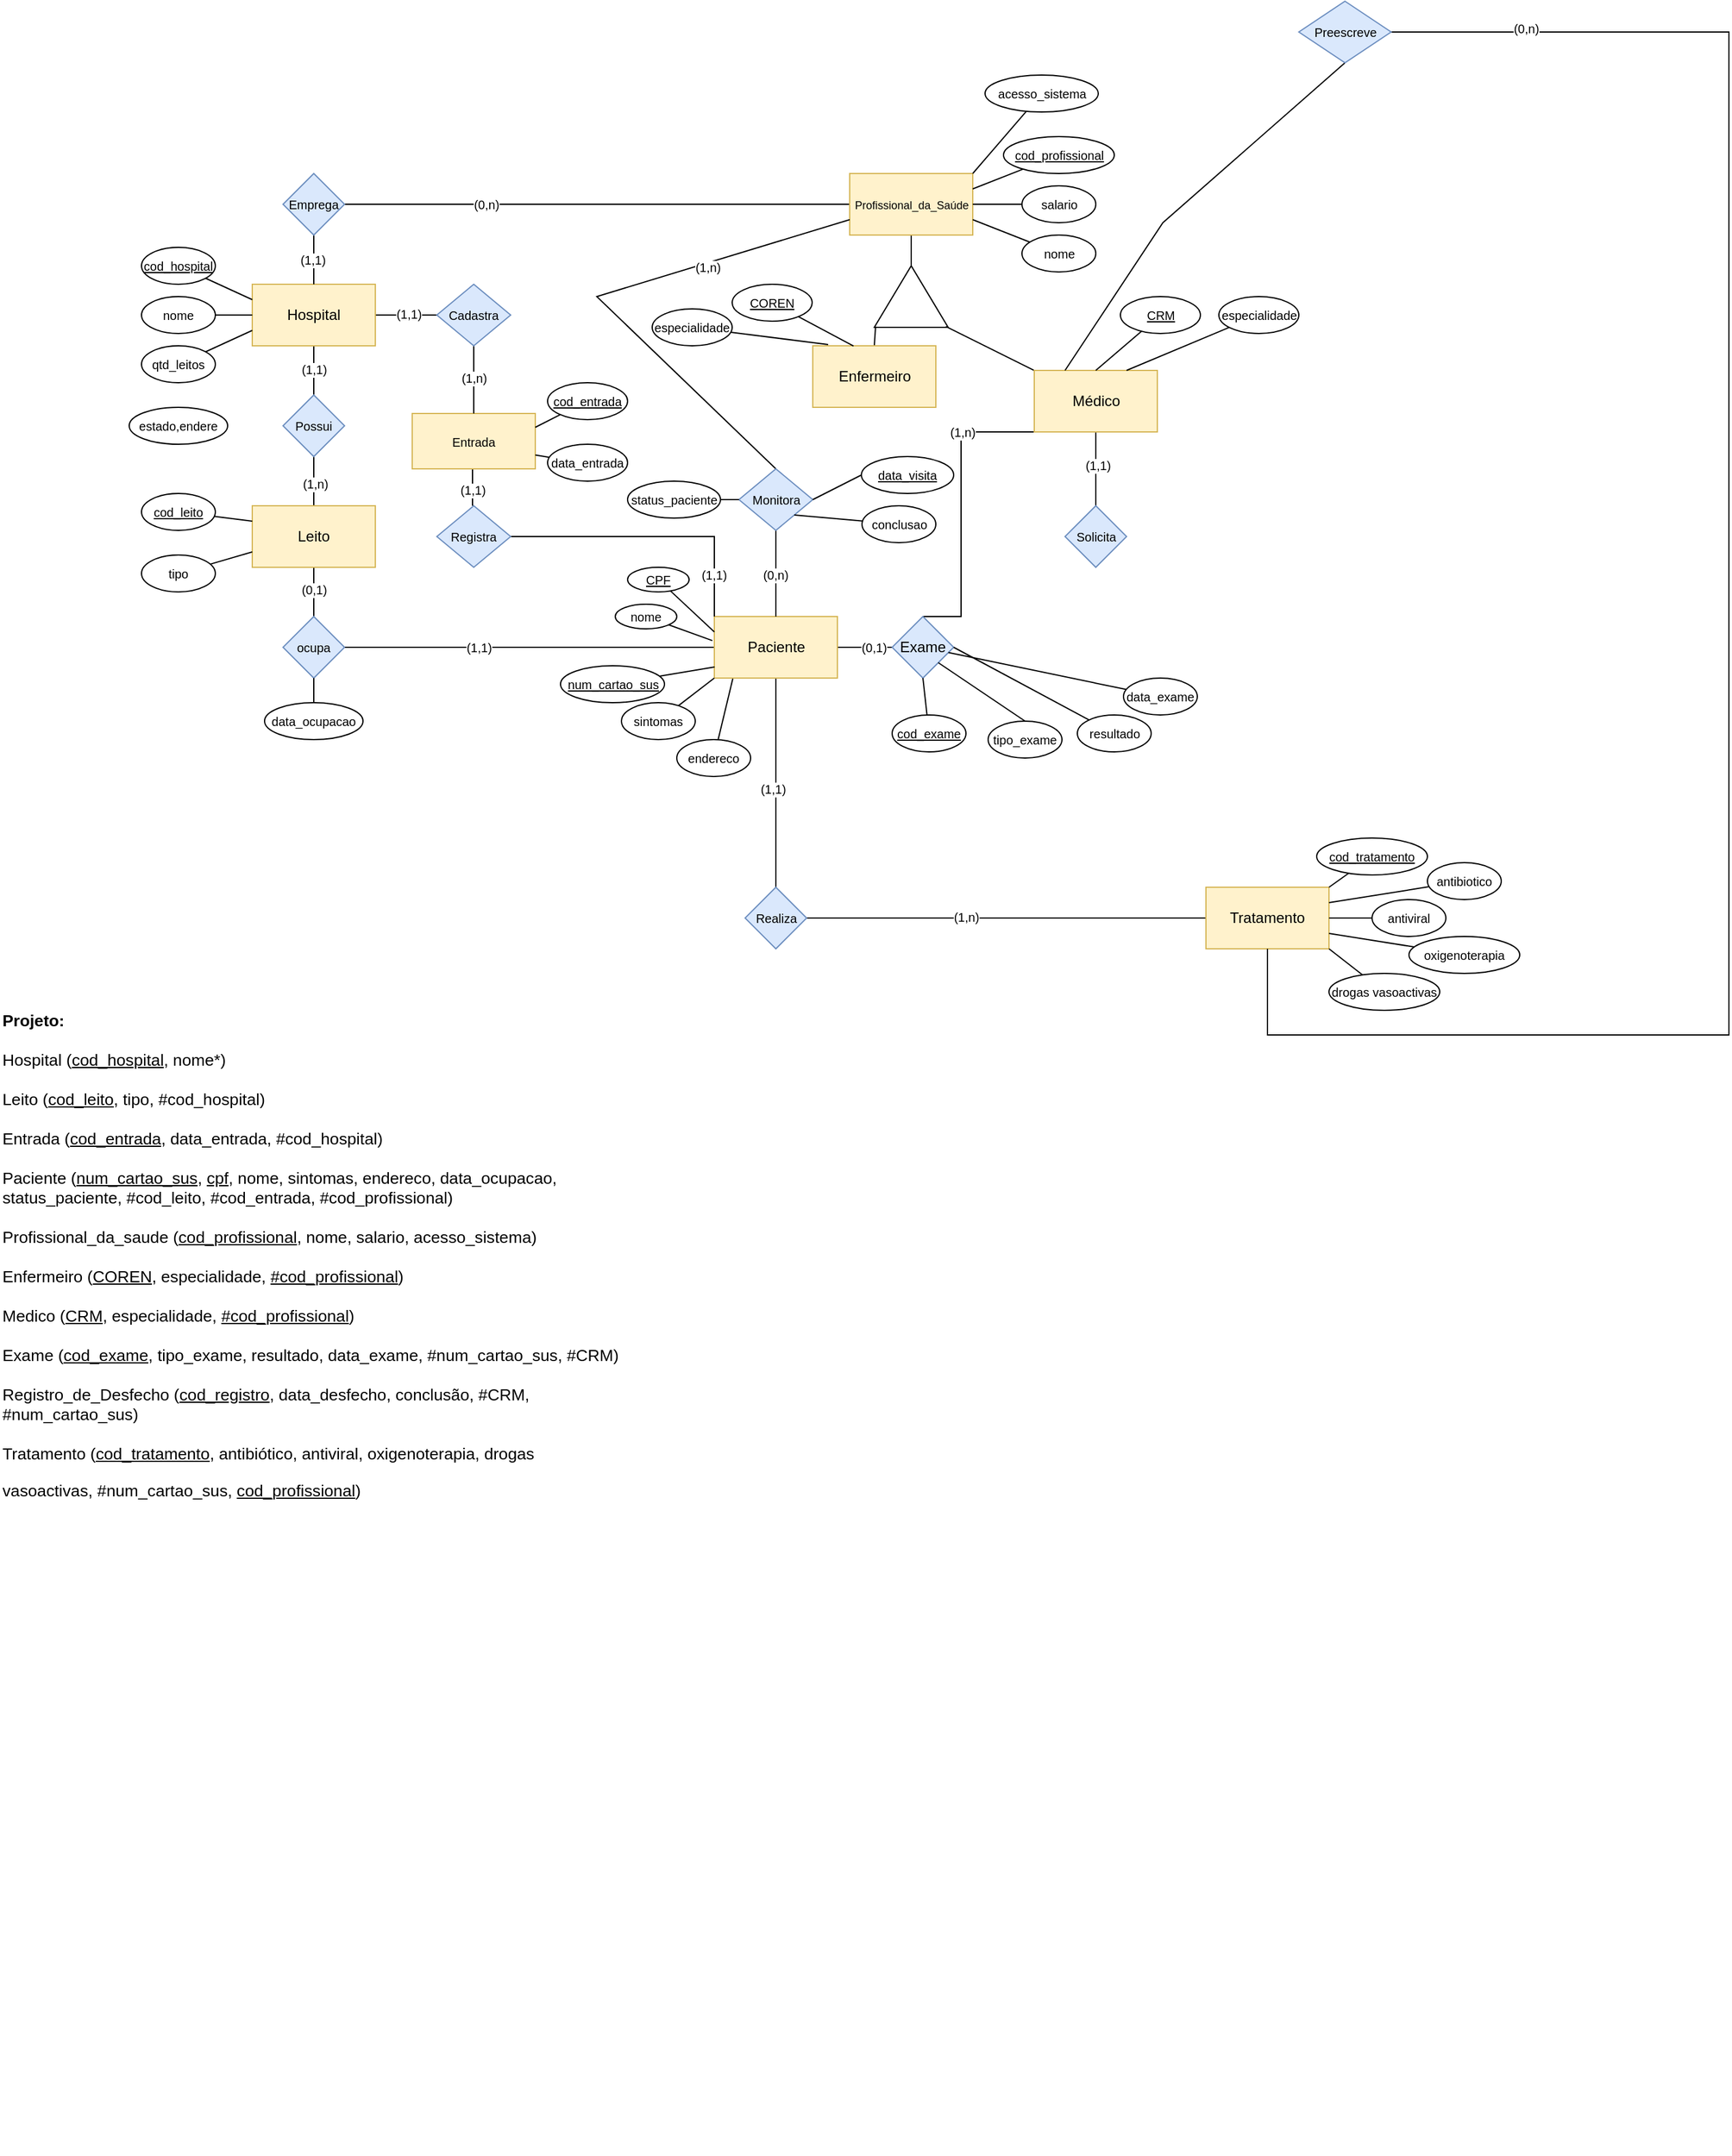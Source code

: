 <mxfile version="16.6.2" type="github">
  <diagram id="DPIqhVDyf0il2X2MRdax" name="Page-1">
    <mxGraphModel dx="2553" dy="2330" grid="1" gridSize="10" guides="1" tooltips="1" connect="1" arrows="1" fold="1" page="1" pageScale="1" pageWidth="850" pageHeight="1100" math="0" shadow="0">
      <root>
        <mxCell id="0" />
        <mxCell id="1" parent="0" />
        <mxCell id="e67eIa8he8277cA4eaDI-132" style="edgeStyle=none;rounded=0;orthogonalLoop=1;jettySize=auto;html=1;entryX=0.5;entryY=0;entryDx=0;entryDy=0;fontSize=10;endArrow=none;endFill=0;" edge="1" parent="1" source="e67eIa8he8277cA4eaDI-136" target="e67eIa8he8277cA4eaDI-143">
          <mxGeometry relative="1" as="geometry" />
        </mxCell>
        <mxCell id="e67eIa8he8277cA4eaDI-133" value="(1,1)" style="edgeLabel;html=1;align=center;verticalAlign=middle;resizable=0;points=[];fontSize=10;" vertex="1" connectable="0" parent="e67eIa8he8277cA4eaDI-132">
          <mxGeometry x="-0.483" relative="1" as="geometry">
            <mxPoint y="8" as="offset" />
          </mxGeometry>
        </mxCell>
        <mxCell id="e67eIa8he8277cA4eaDI-134" style="edgeStyle=orthogonalEdgeStyle;rounded=0;orthogonalLoop=1;jettySize=auto;html=1;entryX=0;entryY=0.5;entryDx=0;entryDy=0;fontSize=10;endArrow=none;endFill=0;" edge="1" parent="1" source="e67eIa8he8277cA4eaDI-136" target="e67eIa8he8277cA4eaDI-235">
          <mxGeometry relative="1" as="geometry">
            <Array as="points">
              <mxPoint x="280" y="95" />
              <mxPoint x="280" y="95" />
            </Array>
          </mxGeometry>
        </mxCell>
        <mxCell id="e67eIa8he8277cA4eaDI-135" value="(1,1)" style="edgeLabel;html=1;align=center;verticalAlign=middle;resizable=0;points=[];fontSize=10;" vertex="1" connectable="0" parent="e67eIa8he8277cA4eaDI-134">
          <mxGeometry x="0.768" y="1" relative="1" as="geometry">
            <mxPoint x="-17" as="offset" />
          </mxGeometry>
        </mxCell>
        <mxCell id="e67eIa8he8277cA4eaDI-136" value="Hospital" style="rounded=0;whiteSpace=wrap;html=1;fillColor=#fff2cc;strokeColor=#d6b656;" vertex="1" parent="1">
          <mxGeometry x="170" y="70" width="100" height="50" as="geometry" />
        </mxCell>
        <mxCell id="e67eIa8he8277cA4eaDI-137" style="rounded=0;orthogonalLoop=1;jettySize=auto;html=1;entryX=0;entryY=0.5;entryDx=0;entryDy=0;fontSize=10;endArrow=none;endFill=0;" edge="1" parent="1" source="e67eIa8he8277cA4eaDI-138" target="e67eIa8he8277cA4eaDI-136">
          <mxGeometry relative="1" as="geometry" />
        </mxCell>
        <mxCell id="e67eIa8he8277cA4eaDI-138" value="&lt;font style=&quot;font-size: 10px;&quot;&gt;nome&lt;/font&gt;" style="ellipse;whiteSpace=wrap;html=1;fontSize=10;" vertex="1" parent="1">
          <mxGeometry x="80" y="80" width="60" height="30" as="geometry" />
        </mxCell>
        <mxCell id="e67eIa8he8277cA4eaDI-139" style="edgeStyle=none;rounded=0;orthogonalLoop=1;jettySize=auto;html=1;entryX=0;entryY=0.25;entryDx=0;entryDy=0;fontSize=10;endArrow=none;endFill=0;" edge="1" parent="1" source="e67eIa8he8277cA4eaDI-140" target="e67eIa8he8277cA4eaDI-136">
          <mxGeometry relative="1" as="geometry" />
        </mxCell>
        <mxCell id="e67eIa8he8277cA4eaDI-140" value="&lt;u style=&quot;font-size: 10px;&quot;&gt;&lt;font style=&quot;font-size: 10px;&quot;&gt;cod_hospital&lt;/font&gt;&lt;/u&gt;" style="ellipse;whiteSpace=wrap;html=1;fontSize=10;" vertex="1" parent="1">
          <mxGeometry x="80" y="40" width="60" height="30" as="geometry" />
        </mxCell>
        <mxCell id="e67eIa8he8277cA4eaDI-141" style="edgeStyle=none;rounded=0;orthogonalLoop=1;jettySize=auto;html=1;fontSize=10;endArrow=none;endFill=0;" edge="1" parent="1" source="e67eIa8he8277cA4eaDI-143" target="e67eIa8he8277cA4eaDI-146">
          <mxGeometry relative="1" as="geometry" />
        </mxCell>
        <mxCell id="e67eIa8he8277cA4eaDI-142" value="(1,n)" style="edgeLabel;html=1;align=center;verticalAlign=middle;resizable=0;points=[];fontSize=10;" vertex="1" connectable="0" parent="e67eIa8he8277cA4eaDI-141">
          <mxGeometry x="0.392" y="2" relative="1" as="geometry">
            <mxPoint x="-1" y="-6" as="offset" />
          </mxGeometry>
        </mxCell>
        <mxCell id="e67eIa8he8277cA4eaDI-143" value="Possui" style="rhombus;whiteSpace=wrap;html=1;fontSize=10;fillColor=#dae8fc;strokeColor=#6c8ebf;" vertex="1" parent="1">
          <mxGeometry x="195" y="160" width="50" height="50" as="geometry" />
        </mxCell>
        <mxCell id="e67eIa8he8277cA4eaDI-144" style="edgeStyle=none;rounded=0;orthogonalLoop=1;jettySize=auto;html=1;fontSize=10;endArrow=none;endFill=0;" edge="1" parent="1" source="e67eIa8he8277cA4eaDI-146" target="e67eIa8he8277cA4eaDI-155">
          <mxGeometry relative="1" as="geometry" />
        </mxCell>
        <mxCell id="e67eIa8he8277cA4eaDI-145" value="(0,1)" style="edgeLabel;html=1;align=center;verticalAlign=middle;resizable=0;points=[];fontSize=10;" vertex="1" connectable="0" parent="e67eIa8he8277cA4eaDI-144">
          <mxGeometry x="-0.442" y="1" relative="1" as="geometry">
            <mxPoint x="-1" y="7" as="offset" />
          </mxGeometry>
        </mxCell>
        <mxCell id="e67eIa8he8277cA4eaDI-146" value="Leito" style="rounded=0;whiteSpace=wrap;html=1;fillColor=#fff2cc;strokeColor=#d6b656;" vertex="1" parent="1">
          <mxGeometry x="170" y="250" width="100" height="50" as="geometry" />
        </mxCell>
        <mxCell id="e67eIa8he8277cA4eaDI-147" style="rounded=0;orthogonalLoop=1;jettySize=auto;html=1;entryX=0;entryY=0.75;entryDx=0;entryDy=0;fontSize=10;endArrow=none;endFill=0;" edge="1" parent="1" source="e67eIa8he8277cA4eaDI-148">
          <mxGeometry relative="1" as="geometry">
            <mxPoint x="170.0" y="287.5" as="targetPoint" />
          </mxGeometry>
        </mxCell>
        <mxCell id="e67eIa8he8277cA4eaDI-148" value="&lt;font style=&quot;font-size: 10px;&quot;&gt;tipo&lt;/font&gt;" style="ellipse;whiteSpace=wrap;html=1;fontSize=10;" vertex="1" parent="1">
          <mxGeometry x="80" y="290" width="60" height="30" as="geometry" />
        </mxCell>
        <mxCell id="e67eIa8he8277cA4eaDI-149" style="edgeStyle=none;rounded=0;orthogonalLoop=1;jettySize=auto;html=1;entryX=0;entryY=0.25;entryDx=0;entryDy=0;fontSize=10;endArrow=none;endFill=0;" edge="1" parent="1" source="e67eIa8he8277cA4eaDI-150">
          <mxGeometry relative="1" as="geometry">
            <mxPoint x="170.0" y="262.5" as="targetPoint" />
          </mxGeometry>
        </mxCell>
        <mxCell id="e67eIa8he8277cA4eaDI-150" value="&lt;u style=&quot;font-size: 10px;&quot;&gt;&lt;font style=&quot;font-size: 10px;&quot;&gt;cod_leito&lt;/font&gt;&lt;/u&gt;" style="ellipse;whiteSpace=wrap;html=1;fontSize=10;" vertex="1" parent="1">
          <mxGeometry x="80" y="240" width="60" height="30" as="geometry" />
        </mxCell>
        <mxCell id="e67eIa8he8277cA4eaDI-151" style="edgeStyle=none;rounded=0;orthogonalLoop=1;jettySize=auto;html=1;entryX=0;entryY=0.75;entryDx=0;entryDy=0;fontSize=10;endArrow=none;endFill=0;" edge="1" parent="1" source="e67eIa8he8277cA4eaDI-152" target="e67eIa8he8277cA4eaDI-136">
          <mxGeometry relative="1" as="geometry" />
        </mxCell>
        <mxCell id="e67eIa8he8277cA4eaDI-152" value="&lt;font style=&quot;font-size: 10px;&quot;&gt;qtd_leitos&lt;/font&gt;" style="ellipse;whiteSpace=wrap;html=1;fontSize=10;" vertex="1" parent="1">
          <mxGeometry x="80" y="120" width="60" height="30" as="geometry" />
        </mxCell>
        <mxCell id="e67eIa8he8277cA4eaDI-153" style="edgeStyle=none;rounded=0;orthogonalLoop=1;jettySize=auto;html=1;entryX=0;entryY=0.5;entryDx=0;entryDy=0;fontSize=10;endArrow=none;endFill=0;" edge="1" parent="1" source="e67eIa8he8277cA4eaDI-155" target="e67eIa8he8277cA4eaDI-160">
          <mxGeometry relative="1" as="geometry" />
        </mxCell>
        <mxCell id="e67eIa8he8277cA4eaDI-154" value="(1,1)" style="edgeLabel;html=1;align=center;verticalAlign=middle;resizable=0;points=[];fontSize=10;" vertex="1" connectable="0" parent="e67eIa8he8277cA4eaDI-153">
          <mxGeometry x="-0.359" relative="1" as="geometry">
            <mxPoint x="12" as="offset" />
          </mxGeometry>
        </mxCell>
        <mxCell id="e67eIa8he8277cA4eaDI-155" value="ocupa" style="rhombus;whiteSpace=wrap;html=1;fontSize=10;fillColor=#dae8fc;strokeColor=#6c8ebf;" vertex="1" parent="1">
          <mxGeometry x="195" y="340" width="50" height="50" as="geometry" />
        </mxCell>
        <mxCell id="e67eIa8he8277cA4eaDI-156" style="edgeStyle=none;rounded=0;orthogonalLoop=1;jettySize=auto;html=1;entryX=0;entryY=0.5;entryDx=0;entryDy=0;fontSize=10;endArrow=none;endFill=0;" edge="1" parent="1" source="e67eIa8he8277cA4eaDI-160" target="e67eIa8he8277cA4eaDI-207">
          <mxGeometry relative="1" as="geometry" />
        </mxCell>
        <mxCell id="e67eIa8he8277cA4eaDI-157" value="(0,1)" style="edgeLabel;html=1;align=center;verticalAlign=middle;resizable=0;points=[];fontSize=10;" vertex="1" connectable="0" parent="e67eIa8he8277cA4eaDI-156">
          <mxGeometry x="-0.525" y="2" relative="1" as="geometry">
            <mxPoint x="19" y="2" as="offset" />
          </mxGeometry>
        </mxCell>
        <mxCell id="e67eIa8he8277cA4eaDI-158" style="edgeStyle=none;rounded=0;orthogonalLoop=1;jettySize=auto;html=1;entryX=0.5;entryY=0;entryDx=0;entryDy=0;fontSize=10;endArrow=none;endFill=0;" edge="1" parent="1" source="e67eIa8he8277cA4eaDI-160" target="e67eIa8he8277cA4eaDI-216">
          <mxGeometry relative="1" as="geometry" />
        </mxCell>
        <mxCell id="e67eIa8he8277cA4eaDI-159" value="(1,1)" style="edgeLabel;html=1;align=center;verticalAlign=middle;resizable=0;points=[];fontSize=10;" vertex="1" connectable="0" parent="e67eIa8he8277cA4eaDI-158">
          <mxGeometry x="-0.456" relative="1" as="geometry">
            <mxPoint x="-3" y="44" as="offset" />
          </mxGeometry>
        </mxCell>
        <mxCell id="e67eIa8he8277cA4eaDI-160" value="Paciente" style="rounded=0;whiteSpace=wrap;html=1;fillColor=#fff2cc;strokeColor=#d6b656;" vertex="1" parent="1">
          <mxGeometry x="545.5" y="340" width="100" height="50" as="geometry" />
        </mxCell>
        <mxCell id="e67eIa8he8277cA4eaDI-161" style="edgeStyle=none;rounded=0;orthogonalLoop=1;jettySize=auto;html=1;fontSize=10;endArrow=none;endFill=0;entryX=0;entryY=0.25;entryDx=0;entryDy=0;" edge="1" parent="1" source="e67eIa8he8277cA4eaDI-162" target="e67eIa8he8277cA4eaDI-160">
          <mxGeometry relative="1" as="geometry">
            <mxPoint x="505" y="375" as="targetPoint" />
          </mxGeometry>
        </mxCell>
        <mxCell id="e67eIa8he8277cA4eaDI-162" value="&lt;font style=&quot;font-size: 10px&quot;&gt;&lt;u&gt;CPF&lt;/u&gt;&lt;/font&gt;" style="ellipse;whiteSpace=wrap;html=1;" vertex="1" parent="1">
          <mxGeometry x="475" y="300" width="50" height="20" as="geometry" />
        </mxCell>
        <mxCell id="e67eIa8he8277cA4eaDI-163" style="edgeStyle=none;rounded=0;orthogonalLoop=1;jettySize=auto;html=1;entryX=0.002;entryY=0.82;entryDx=0;entryDy=0;fontSize=10;endArrow=none;endFill=0;entryPerimeter=0;" edge="1" parent="1" source="e67eIa8he8277cA4eaDI-164" target="e67eIa8he8277cA4eaDI-160">
          <mxGeometry relative="1" as="geometry">
            <mxPoint x="710" y="400" as="targetPoint" />
          </mxGeometry>
        </mxCell>
        <mxCell id="e67eIa8he8277cA4eaDI-164" value="&lt;span style=&quot;font-size: 10px&quot;&gt;&lt;u&gt;num_cartao_sus&lt;/u&gt;&lt;/span&gt;" style="ellipse;whiteSpace=wrap;html=1;" vertex="1" parent="1">
          <mxGeometry x="420.5" y="380" width="84.5" height="30" as="geometry" />
        </mxCell>
        <mxCell id="e67eIa8he8277cA4eaDI-165" style="edgeStyle=none;rounded=0;orthogonalLoop=1;jettySize=auto;html=1;entryX=0.5;entryY=1;entryDx=0;entryDy=0;fontSize=10;endArrow=none;endFill=0;" edge="1" parent="1" source="e67eIa8he8277cA4eaDI-166" target="e67eIa8he8277cA4eaDI-155">
          <mxGeometry relative="1" as="geometry" />
        </mxCell>
        <mxCell id="e67eIa8he8277cA4eaDI-166" value="&lt;font style=&quot;font-size: 10px&quot;&gt;data_ocupacao&lt;/font&gt;" style="ellipse;whiteSpace=wrap;html=1;" vertex="1" parent="1">
          <mxGeometry x="180" y="410" width="80" height="30" as="geometry" />
        </mxCell>
        <mxCell id="e67eIa8he8277cA4eaDI-167" style="edgeStyle=none;rounded=0;orthogonalLoop=1;jettySize=auto;html=1;entryX=0;entryY=1;entryDx=0;entryDy=0;fontSize=10;endArrow=none;endFill=0;" edge="1" parent="1" source="e67eIa8he8277cA4eaDI-168" target="e67eIa8he8277cA4eaDI-160">
          <mxGeometry relative="1" as="geometry">
            <mxPoint x="530" y="375" as="targetPoint" />
          </mxGeometry>
        </mxCell>
        <mxCell id="e67eIa8he8277cA4eaDI-168" value="&lt;font style=&quot;font-size: 10px&quot;&gt;sintomas&lt;/font&gt;" style="ellipse;whiteSpace=wrap;html=1;" vertex="1" parent="1">
          <mxGeometry x="470" y="410" width="60" height="30" as="geometry" />
        </mxCell>
        <mxCell id="e67eIa8he8277cA4eaDI-169" value="" style="endArrow=none;html=1;rounded=0;fontSize=10;exitX=0.5;exitY=0;exitDx=0;exitDy=0;entryX=0.5;entryY=1;entryDx=0;entryDy=0;" edge="1" parent="1" source="e67eIa8he8277cA4eaDI-136" target="e67eIa8he8277cA4eaDI-173">
          <mxGeometry width="50" height="50" relative="1" as="geometry">
            <mxPoint x="310" y="100" as="sourcePoint" />
            <mxPoint x="220" y="40" as="targetPoint" />
          </mxGeometry>
        </mxCell>
        <mxCell id="e67eIa8he8277cA4eaDI-170" value="(1,1)" style="edgeLabel;html=1;align=center;verticalAlign=middle;resizable=0;points=[];fontSize=10;" vertex="1" connectable="0" parent="e67eIa8he8277cA4eaDI-169">
          <mxGeometry x="-0.407" relative="1" as="geometry">
            <mxPoint x="-1" y="-8" as="offset" />
          </mxGeometry>
        </mxCell>
        <mxCell id="e67eIa8he8277cA4eaDI-171" style="edgeStyle=none;rounded=0;orthogonalLoop=1;jettySize=auto;html=1;entryX=0;entryY=0.5;entryDx=0;entryDy=0;fontSize=10;endArrow=none;endFill=0;" edge="1" parent="1" source="e67eIa8he8277cA4eaDI-173" target="e67eIa8he8277cA4eaDI-177">
          <mxGeometry relative="1" as="geometry" />
        </mxCell>
        <mxCell id="e67eIa8he8277cA4eaDI-172" value="(0,n)" style="edgeLabel;html=1;align=center;verticalAlign=middle;resizable=0;points=[];fontSize=10;" vertex="1" connectable="0" parent="e67eIa8he8277cA4eaDI-171">
          <mxGeometry x="-0.71" y="-1" relative="1" as="geometry">
            <mxPoint x="55" y="-1" as="offset" />
          </mxGeometry>
        </mxCell>
        <mxCell id="e67eIa8he8277cA4eaDI-173" value="Emprega" style="rhombus;whiteSpace=wrap;html=1;fontSize=10;fillColor=#dae8fc;strokeColor=#6c8ebf;" vertex="1" parent="1">
          <mxGeometry x="195" y="-20" width="50" height="50" as="geometry" />
        </mxCell>
        <mxCell id="e67eIa8he8277cA4eaDI-174" style="edgeStyle=none;rounded=0;orthogonalLoop=1;jettySize=auto;html=1;fontSize=10;endArrow=none;endFill=0;entryX=0.15;entryY=1.01;entryDx=0;entryDy=0;entryPerimeter=0;" edge="1" parent="1" source="e67eIa8he8277cA4eaDI-175" target="e67eIa8he8277cA4eaDI-160">
          <mxGeometry relative="1" as="geometry">
            <mxPoint x="685" y="400" as="targetPoint" />
          </mxGeometry>
        </mxCell>
        <mxCell id="e67eIa8he8277cA4eaDI-175" value="&lt;font style=&quot;font-size: 10px;&quot;&gt;endereco&lt;/font&gt;" style="ellipse;whiteSpace=wrap;html=1;fontSize=10;" vertex="1" parent="1">
          <mxGeometry x="515" y="440" width="60" height="30" as="geometry" />
        </mxCell>
        <mxCell id="e67eIa8he8277cA4eaDI-176" style="edgeStyle=none;rounded=0;orthogonalLoop=1;jettySize=auto;html=1;entryX=1;entryY=0.5;entryDx=0;entryDy=0;fontSize=10;endArrow=none;endFill=0;" edge="1" parent="1" source="e67eIa8he8277cA4eaDI-177" target="e67eIa8he8277cA4eaDI-184">
          <mxGeometry relative="1" as="geometry" />
        </mxCell>
        <mxCell id="e67eIa8he8277cA4eaDI-177" value="&lt;font style=&quot;font-size: 9px&quot;&gt;Profissional_da_Saúde&lt;/font&gt;" style="rounded=0;whiteSpace=wrap;html=1;fillColor=#fff2cc;strokeColor=#d6b656;" vertex="1" parent="1">
          <mxGeometry x="655.5" y="-20" width="100" height="50" as="geometry" />
        </mxCell>
        <mxCell id="e67eIa8he8277cA4eaDI-178" style="edgeStyle=none;rounded=0;orthogonalLoop=1;jettySize=auto;html=1;entryX=1;entryY=0.5;entryDx=0;entryDy=0;fontSize=10;endArrow=none;endFill=0;" edge="1" parent="1" source="e67eIa8he8277cA4eaDI-179" target="e67eIa8he8277cA4eaDI-177">
          <mxGeometry relative="1" as="geometry" />
        </mxCell>
        <mxCell id="e67eIa8he8277cA4eaDI-179" value="&lt;font style=&quot;font-size: 10px&quot;&gt;salario&lt;/font&gt;" style="ellipse;whiteSpace=wrap;html=1;" vertex="1" parent="1">
          <mxGeometry x="795.5" y="-10" width="60" height="30" as="geometry" />
        </mxCell>
        <mxCell id="e67eIa8he8277cA4eaDI-180" style="edgeStyle=none;rounded=0;orthogonalLoop=1;jettySize=auto;html=1;entryX=1;entryY=0.25;entryDx=0;entryDy=0;fontSize=10;endArrow=none;endFill=0;" edge="1" parent="1" source="e67eIa8he8277cA4eaDI-181" target="e67eIa8he8277cA4eaDI-177">
          <mxGeometry relative="1" as="geometry" />
        </mxCell>
        <mxCell id="e67eIa8he8277cA4eaDI-181" value="&lt;u&gt;&lt;font style=&quot;font-size: 10px&quot;&gt;cod_profissional&lt;/font&gt;&lt;/u&gt;" style="ellipse;whiteSpace=wrap;html=1;" vertex="1" parent="1">
          <mxGeometry x="780.5" y="-50" width="90" height="30" as="geometry" />
        </mxCell>
        <mxCell id="e67eIa8he8277cA4eaDI-182" style="edgeStyle=none;rounded=0;orthogonalLoop=1;jettySize=auto;html=1;entryX=1;entryY=0.75;entryDx=0;entryDy=0;fontSize=10;endArrow=none;endFill=0;" edge="1" parent="1" source="e67eIa8he8277cA4eaDI-183" target="e67eIa8he8277cA4eaDI-177">
          <mxGeometry relative="1" as="geometry" />
        </mxCell>
        <mxCell id="e67eIa8he8277cA4eaDI-183" value="&lt;font style=&quot;font-size: 10px&quot;&gt;nome&lt;/font&gt;" style="ellipse;whiteSpace=wrap;html=1;" vertex="1" parent="1">
          <mxGeometry x="795.5" y="30" width="60" height="30" as="geometry" />
        </mxCell>
        <mxCell id="e67eIa8he8277cA4eaDI-184" value="" style="triangle;whiteSpace=wrap;html=1;fontSize=10;rotation=-90;" vertex="1" parent="1">
          <mxGeometry x="680.5" y="50" width="50" height="60" as="geometry" />
        </mxCell>
        <mxCell id="e67eIa8he8277cA4eaDI-185" style="edgeStyle=none;rounded=0;orthogonalLoop=1;jettySize=auto;html=1;fontSize=10;endArrow=none;endFill=0;exitX=0.5;exitY=0;exitDx=0;exitDy=0;entryX=0.013;entryY=0.017;entryDx=0;entryDy=0;entryPerimeter=0;" edge="1" parent="1" source="e67eIa8he8277cA4eaDI-188" target="e67eIa8he8277cA4eaDI-184">
          <mxGeometry relative="1" as="geometry">
            <mxPoint x="675.5" y="100" as="targetPoint" />
          </mxGeometry>
        </mxCell>
        <mxCell id="e67eIa8he8277cA4eaDI-186" style="edgeStyle=none;rounded=0;orthogonalLoop=1;jettySize=auto;html=1;entryX=0.5;entryY=0;entryDx=0;entryDy=0;fontSize=10;endArrow=none;endFill=0;exitX=0;exitY=0.75;exitDx=0;exitDy=0;" edge="1" parent="1" source="e67eIa8he8277cA4eaDI-177" target="e67eIa8he8277cA4eaDI-197">
          <mxGeometry relative="1" as="geometry">
            <mxPoint x="460" y="70" as="sourcePoint" />
            <Array as="points">
              <mxPoint x="450" y="80" />
            </Array>
          </mxGeometry>
        </mxCell>
        <mxCell id="e67eIa8he8277cA4eaDI-187" value="(1,n)" style="edgeLabel;html=1;align=center;verticalAlign=middle;resizable=0;points=[];fontSize=10;" vertex="1" connectable="0" parent="e67eIa8he8277cA4eaDI-186">
          <mxGeometry x="-0.426" y="-1" relative="1" as="geometry">
            <mxPoint x="-1" y="4" as="offset" />
          </mxGeometry>
        </mxCell>
        <mxCell id="e67eIa8he8277cA4eaDI-188" value="Enfermeiro" style="rounded=0;whiteSpace=wrap;html=1;fillColor=#fff2cc;strokeColor=#d6b656;" vertex="1" parent="1">
          <mxGeometry x="625.5" y="120" width="100" height="50" as="geometry" />
        </mxCell>
        <mxCell id="e67eIa8he8277cA4eaDI-189" style="edgeStyle=none;rounded=0;orthogonalLoop=1;jettySize=auto;html=1;entryX=0.014;entryY=0.969;entryDx=0;entryDy=0;entryPerimeter=0;fontSize=10;endArrow=none;endFill=0;" edge="1" parent="1" source="e67eIa8he8277cA4eaDI-194" target="e67eIa8he8277cA4eaDI-184">
          <mxGeometry relative="1" as="geometry">
            <mxPoint x="775.02" y="105.35" as="targetPoint" />
          </mxGeometry>
        </mxCell>
        <mxCell id="e67eIa8he8277cA4eaDI-190" style="edgeStyle=none;rounded=0;orthogonalLoop=1;jettySize=auto;html=1;entryX=0.5;entryY=0;entryDx=0;entryDy=0;fontSize=10;endArrow=none;endFill=0;" edge="1" parent="1" source="e67eIa8he8277cA4eaDI-194" target="e67eIa8he8277cA4eaDI-206">
          <mxGeometry relative="1" as="geometry" />
        </mxCell>
        <mxCell id="e67eIa8he8277cA4eaDI-191" value="(1,1)" style="edgeLabel;html=1;align=center;verticalAlign=middle;resizable=0;points=[];fontSize=10;" vertex="1" connectable="0" parent="e67eIa8he8277cA4eaDI-190">
          <mxGeometry x="-0.279" y="3" relative="1" as="geometry">
            <mxPoint x="-2" y="5" as="offset" />
          </mxGeometry>
        </mxCell>
        <mxCell id="e67eIa8he8277cA4eaDI-192" style="edgeStyle=orthogonalEdgeStyle;rounded=0;orthogonalLoop=1;jettySize=auto;html=1;entryX=0.5;entryY=0;entryDx=0;entryDy=0;fontSize=10;endArrow=none;endFill=0;exitX=0;exitY=1;exitDx=0;exitDy=0;" edge="1" parent="1" source="e67eIa8he8277cA4eaDI-194" target="e67eIa8he8277cA4eaDI-207">
          <mxGeometry relative="1" as="geometry">
            <Array as="points">
              <mxPoint x="746" y="190" />
              <mxPoint x="746" y="340" />
            </Array>
            <mxPoint x="745.5" y="230" as="targetPoint" />
          </mxGeometry>
        </mxCell>
        <mxCell id="e67eIa8he8277cA4eaDI-193" value="(1,n)" style="edgeLabel;html=1;align=center;verticalAlign=middle;resizable=0;points=[];fontSize=10;" vertex="1" connectable="0" parent="e67eIa8he8277cA4eaDI-192">
          <mxGeometry x="-0.596" relative="1" as="geometry">
            <mxPoint x="-10" as="offset" />
          </mxGeometry>
        </mxCell>
        <mxCell id="e67eIa8he8277cA4eaDI-194" value="Médico" style="rounded=0;whiteSpace=wrap;html=1;fillColor=#fff2cc;strokeColor=#d6b656;" vertex="1" parent="1">
          <mxGeometry x="805.5" y="140" width="100" height="50" as="geometry" />
        </mxCell>
        <mxCell id="e67eIa8he8277cA4eaDI-195" style="edgeStyle=none;rounded=0;orthogonalLoop=1;jettySize=auto;html=1;entryX=0.5;entryY=0;entryDx=0;entryDy=0;fontSize=10;endArrow=none;endFill=0;" edge="1" parent="1" source="e67eIa8he8277cA4eaDI-197" target="e67eIa8he8277cA4eaDI-160">
          <mxGeometry relative="1" as="geometry" />
        </mxCell>
        <mxCell id="e67eIa8he8277cA4eaDI-196" value="(0,n)" style="edgeLabel;html=1;align=center;verticalAlign=middle;resizable=0;points=[];fontSize=10;" vertex="1" connectable="0" parent="e67eIa8he8277cA4eaDI-195">
          <mxGeometry x="0.4" y="-2" relative="1" as="geometry">
            <mxPoint x="1" y="-13" as="offset" />
          </mxGeometry>
        </mxCell>
        <mxCell id="e67eIa8he8277cA4eaDI-197" value="Monitora" style="rhombus;whiteSpace=wrap;html=1;fontSize=10;fillColor=#dae8fc;strokeColor=#6c8ebf;" vertex="1" parent="1">
          <mxGeometry x="565.5" y="220" width="60" height="50" as="geometry" />
        </mxCell>
        <mxCell id="e67eIa8he8277cA4eaDI-198" style="edgeStyle=none;rounded=0;orthogonalLoop=1;jettySize=auto;html=1;entryX=0.331;entryY=0.003;entryDx=0;entryDy=0;fontSize=10;endArrow=none;endFill=0;entryPerimeter=0;" edge="1" parent="1" source="e67eIa8he8277cA4eaDI-199" target="e67eIa8he8277cA4eaDI-188">
          <mxGeometry relative="1" as="geometry">
            <mxPoint x="561.75" y="132.5" as="targetPoint" />
          </mxGeometry>
        </mxCell>
        <mxCell id="e67eIa8he8277cA4eaDI-199" value="&lt;font style=&quot;font-size: 10px;&quot;&gt;&lt;u style=&quot;font-size: 10px;&quot;&gt;COREN&lt;/u&gt;&lt;/font&gt;" style="ellipse;whiteSpace=wrap;html=1;fontSize=10;" vertex="1" parent="1">
          <mxGeometry x="560" y="70" width="65" height="30" as="geometry" />
        </mxCell>
        <mxCell id="e67eIa8he8277cA4eaDI-200" style="edgeStyle=none;rounded=0;orthogonalLoop=1;jettySize=auto;html=1;entryX=0.125;entryY=-0.02;entryDx=0;entryDy=0;fontSize=10;endArrow=none;endFill=0;entryPerimeter=0;" edge="1" parent="1" source="e67eIa8he8277cA4eaDI-201" target="e67eIa8he8277cA4eaDI-188">
          <mxGeometry relative="1" as="geometry">
            <mxPoint x="561.75" y="145" as="targetPoint" />
          </mxGeometry>
        </mxCell>
        <mxCell id="e67eIa8he8277cA4eaDI-201" value="&lt;span style=&quot;font-size: 10px;&quot;&gt;especialidade&lt;/span&gt;" style="ellipse;whiteSpace=wrap;html=1;fontSize=10;" vertex="1" parent="1">
          <mxGeometry x="495" y="90" width="65" height="30" as="geometry" />
        </mxCell>
        <mxCell id="e67eIa8he8277cA4eaDI-202" style="edgeStyle=none;rounded=0;orthogonalLoop=1;jettySize=auto;html=1;entryX=0.5;entryY=0;entryDx=0;entryDy=0;fontSize=10;endArrow=none;endFill=0;" edge="1" parent="1" source="e67eIa8he8277cA4eaDI-203" target="e67eIa8he8277cA4eaDI-194">
          <mxGeometry relative="1" as="geometry" />
        </mxCell>
        <mxCell id="e67eIa8he8277cA4eaDI-203" value="&lt;font style=&quot;font-size: 10px&quot;&gt;&lt;u&gt;CRM&lt;/u&gt;&lt;/font&gt;" style="ellipse;whiteSpace=wrap;html=1;" vertex="1" parent="1">
          <mxGeometry x="875.5" y="80" width="65" height="30" as="geometry" />
        </mxCell>
        <mxCell id="e67eIa8he8277cA4eaDI-204" style="edgeStyle=none;rounded=0;orthogonalLoop=1;jettySize=auto;html=1;entryX=0.75;entryY=0;entryDx=0;entryDy=0;fontSize=10;endArrow=none;endFill=0;" edge="1" parent="1" source="e67eIa8he8277cA4eaDI-205" target="e67eIa8he8277cA4eaDI-194">
          <mxGeometry relative="1" as="geometry" />
        </mxCell>
        <mxCell id="e67eIa8he8277cA4eaDI-205" value="&lt;span style=&quot;font-size: 10px&quot;&gt;especialidade&lt;/span&gt;" style="ellipse;whiteSpace=wrap;html=1;" vertex="1" parent="1">
          <mxGeometry x="955.5" y="80" width="65" height="30" as="geometry" />
        </mxCell>
        <mxCell id="e67eIa8he8277cA4eaDI-206" value="Solicita" style="rhombus;whiteSpace=wrap;html=1;fontSize=10;fillColor=#dae8fc;strokeColor=#6c8ebf;" vertex="1" parent="1">
          <mxGeometry x="830.5" y="250" width="50" height="50" as="geometry" />
        </mxCell>
        <mxCell id="e67eIa8he8277cA4eaDI-207" value="&lt;span style=&quot;font-size: 12px&quot;&gt;Exame&lt;/span&gt;" style="rhombus;whiteSpace=wrap;html=1;fontSize=10;fillColor=#dae8fc;strokeColor=#6c8ebf;" vertex="1" parent="1">
          <mxGeometry x="690" y="340" width="50" height="50" as="geometry" />
        </mxCell>
        <mxCell id="e67eIa8he8277cA4eaDI-208" style="edgeStyle=none;rounded=0;orthogonalLoop=1;jettySize=auto;html=1;entryX=1;entryY=1;entryDx=0;entryDy=0;fontSize=10;endArrow=none;endFill=0;exitX=0.5;exitY=0;exitDx=0;exitDy=0;" edge="1" parent="1" source="e67eIa8he8277cA4eaDI-209" target="e67eIa8he8277cA4eaDI-207">
          <mxGeometry relative="1" as="geometry">
            <mxPoint x="818" y="430" as="sourcePoint" />
            <mxPoint x="818" y="390" as="targetPoint" />
          </mxGeometry>
        </mxCell>
        <mxCell id="e67eIa8he8277cA4eaDI-209" value="&lt;font style=&quot;font-size: 10px&quot;&gt;tipo_exame&lt;/font&gt;" style="ellipse;whiteSpace=wrap;html=1;" vertex="1" parent="1">
          <mxGeometry x="768" y="425" width="60" height="30" as="geometry" />
        </mxCell>
        <mxCell id="e67eIa8he8277cA4eaDI-210" style="edgeStyle=none;rounded=0;orthogonalLoop=1;jettySize=auto;html=1;entryX=0.5;entryY=1;entryDx=0;entryDy=0;fontSize=10;endArrow=none;endFill=0;" edge="1" parent="1" source="e67eIa8he8277cA4eaDI-211" target="e67eIa8he8277cA4eaDI-207">
          <mxGeometry relative="1" as="geometry">
            <mxPoint x="793" y="390" as="targetPoint" />
          </mxGeometry>
        </mxCell>
        <mxCell id="e67eIa8he8277cA4eaDI-211" value="&lt;u&gt;&lt;font style=&quot;font-size: 10px&quot;&gt;cod_exame&lt;/font&gt;&lt;/u&gt;" style="ellipse;whiteSpace=wrap;html=1;" vertex="1" parent="1">
          <mxGeometry x="690" y="420" width="60" height="30" as="geometry" />
        </mxCell>
        <mxCell id="e67eIa8he8277cA4eaDI-212" style="edgeStyle=none;rounded=0;orthogonalLoop=1;jettySize=auto;html=1;entryX=1;entryY=0.5;entryDx=0;entryDy=0;fontSize=10;endArrow=none;endFill=0;" edge="1" parent="1" source="e67eIa8he8277cA4eaDI-213" target="e67eIa8he8277cA4eaDI-207">
          <mxGeometry relative="1" as="geometry">
            <mxPoint x="818" y="390" as="targetPoint" />
          </mxGeometry>
        </mxCell>
        <mxCell id="e67eIa8he8277cA4eaDI-213" value="&lt;font style=&quot;font-size: 10px&quot;&gt;resultado&lt;/font&gt;" style="ellipse;whiteSpace=wrap;html=1;" vertex="1" parent="1">
          <mxGeometry x="840.5" y="420" width="60" height="30" as="geometry" />
        </mxCell>
        <mxCell id="e67eIa8he8277cA4eaDI-214" style="edgeStyle=none;rounded=0;orthogonalLoop=1;jettySize=auto;html=1;entryX=0;entryY=0.5;entryDx=0;entryDy=0;fontSize=10;endArrow=none;endFill=0;" edge="1" parent="1" source="e67eIa8he8277cA4eaDI-216" target="e67eIa8he8277cA4eaDI-217">
          <mxGeometry relative="1" as="geometry" />
        </mxCell>
        <mxCell id="e67eIa8he8277cA4eaDI-215" value="(1,n)" style="edgeLabel;html=1;align=center;verticalAlign=middle;resizable=0;points=[];fontSize=10;" vertex="1" connectable="0" parent="e67eIa8he8277cA4eaDI-214">
          <mxGeometry x="-0.534" y="1" relative="1" as="geometry">
            <mxPoint x="54" as="offset" />
          </mxGeometry>
        </mxCell>
        <mxCell id="e67eIa8he8277cA4eaDI-216" value="Realiza" style="rhombus;whiteSpace=wrap;html=1;fontSize=10;fillColor=#dae8fc;strokeColor=#6c8ebf;" vertex="1" parent="1">
          <mxGeometry x="570.5" y="560" width="50" height="50" as="geometry" />
        </mxCell>
        <mxCell id="e67eIa8he8277cA4eaDI-217" value="Tratamento" style="rounded=0;whiteSpace=wrap;html=1;fillColor=#fff2cc;strokeColor=#d6b656;" vertex="1" parent="1">
          <mxGeometry x="945" y="560" width="100" height="50" as="geometry" />
        </mxCell>
        <mxCell id="e67eIa8he8277cA4eaDI-218" style="edgeStyle=none;rounded=0;orthogonalLoop=1;jettySize=auto;html=1;entryX=1;entryY=0.25;entryDx=0;entryDy=0;fontSize=10;endArrow=none;endFill=0;" edge="1" parent="1" source="e67eIa8he8277cA4eaDI-219" target="e67eIa8he8277cA4eaDI-217">
          <mxGeometry relative="1" as="geometry" />
        </mxCell>
        <mxCell id="e67eIa8he8277cA4eaDI-219" value="&lt;font style=&quot;font-size: 10px&quot;&gt;antibiotico&lt;/font&gt;" style="ellipse;whiteSpace=wrap;html=1;" vertex="1" parent="1">
          <mxGeometry x="1125" y="540" width="60" height="30" as="geometry" />
        </mxCell>
        <mxCell id="e67eIa8he8277cA4eaDI-220" style="edgeStyle=none;rounded=0;orthogonalLoop=1;jettySize=auto;html=1;entryX=1;entryY=0;entryDx=0;entryDy=0;fontSize=10;endArrow=none;endFill=0;" edge="1" parent="1" source="e67eIa8he8277cA4eaDI-221" target="e67eIa8he8277cA4eaDI-217">
          <mxGeometry relative="1" as="geometry" />
        </mxCell>
        <mxCell id="e67eIa8he8277cA4eaDI-221" value="&lt;u&gt;&lt;font style=&quot;font-size: 10px&quot;&gt;cod_tratamento&lt;/font&gt;&lt;/u&gt;" style="ellipse;whiteSpace=wrap;html=1;" vertex="1" parent="1">
          <mxGeometry x="1035" y="520" width="90" height="30" as="geometry" />
        </mxCell>
        <mxCell id="e67eIa8he8277cA4eaDI-222" style="edgeStyle=none;rounded=0;orthogonalLoop=1;jettySize=auto;html=1;entryX=1;entryY=0.5;entryDx=0;entryDy=0;fontSize=10;endArrow=none;endFill=0;" edge="1" parent="1" source="e67eIa8he8277cA4eaDI-223" target="e67eIa8he8277cA4eaDI-217">
          <mxGeometry relative="1" as="geometry" />
        </mxCell>
        <mxCell id="e67eIa8he8277cA4eaDI-223" value="&lt;font style=&quot;font-size: 10px&quot;&gt;antiviral&lt;/font&gt;" style="ellipse;whiteSpace=wrap;html=1;" vertex="1" parent="1">
          <mxGeometry x="1080" y="570" width="60" height="30" as="geometry" />
        </mxCell>
        <mxCell id="e67eIa8he8277cA4eaDI-224" style="edgeStyle=none;rounded=0;orthogonalLoop=1;jettySize=auto;html=1;entryX=1;entryY=1;entryDx=0;entryDy=0;fontSize=10;endArrow=none;endFill=0;" edge="1" parent="1" source="e67eIa8he8277cA4eaDI-225" target="e67eIa8he8277cA4eaDI-217">
          <mxGeometry relative="1" as="geometry" />
        </mxCell>
        <mxCell id="e67eIa8he8277cA4eaDI-225" value="&lt;font style=&quot;font-size: 10px&quot;&gt;drogas vasoactivas&lt;/font&gt;" style="ellipse;whiteSpace=wrap;html=1;" vertex="1" parent="1">
          <mxGeometry x="1045" y="630" width="90" height="30" as="geometry" />
        </mxCell>
        <mxCell id="e67eIa8he8277cA4eaDI-226" style="edgeStyle=none;rounded=0;orthogonalLoop=1;jettySize=auto;html=1;entryX=1;entryY=0.75;entryDx=0;entryDy=0;fontSize=10;endArrow=none;endFill=0;" edge="1" parent="1" source="e67eIa8he8277cA4eaDI-227" target="e67eIa8he8277cA4eaDI-217">
          <mxGeometry relative="1" as="geometry" />
        </mxCell>
        <mxCell id="e67eIa8he8277cA4eaDI-227" value="&lt;font style=&quot;font-size: 10px&quot;&gt;oxigenoterapia&lt;/font&gt;" style="ellipse;whiteSpace=wrap;html=1;" vertex="1" parent="1">
          <mxGeometry x="1110" y="600" width="90" height="30" as="geometry" />
        </mxCell>
        <mxCell id="e67eIa8he8277cA4eaDI-228" style="rounded=0;orthogonalLoop=1;jettySize=auto;html=1;fontSize=10;endArrow=none;endFill=0;" edge="1" parent="1" source="e67eIa8he8277cA4eaDI-229" target="e67eIa8he8277cA4eaDI-207">
          <mxGeometry relative="1" as="geometry">
            <mxPoint x="843" y="390" as="targetPoint" />
          </mxGeometry>
        </mxCell>
        <mxCell id="e67eIa8he8277cA4eaDI-229" value="&lt;font style=&quot;font-size: 10px&quot;&gt;data_exame&lt;/font&gt;" style="ellipse;whiteSpace=wrap;html=1;" vertex="1" parent="1">
          <mxGeometry x="878" y="390" width="60" height="30" as="geometry" />
        </mxCell>
        <mxCell id="e67eIa8he8277cA4eaDI-230" style="edgeStyle=orthogonalEdgeStyle;rounded=0;orthogonalLoop=1;jettySize=auto;html=1;entryX=0.5;entryY=0;entryDx=0;entryDy=0;fontSize=10;endArrow=none;endFill=0;" edge="1" parent="1">
          <mxGeometry relative="1" as="geometry">
            <mxPoint x="349" y="220" as="sourcePoint" />
            <mxPoint x="349" y="250" as="targetPoint" />
          </mxGeometry>
        </mxCell>
        <mxCell id="e67eIa8he8277cA4eaDI-231" value="(1,1)" style="edgeLabel;html=1;align=center;verticalAlign=middle;resizable=0;points=[];fontSize=10;" vertex="1" connectable="0" parent="e67eIa8he8277cA4eaDI-230">
          <mxGeometry x="0.769" y="1" relative="1" as="geometry">
            <mxPoint x="-1" y="-10" as="offset" />
          </mxGeometry>
        </mxCell>
        <mxCell id="e67eIa8he8277cA4eaDI-232" value="Entrada" style="rounded=0;whiteSpace=wrap;html=1;fontSize=10;fillColor=#fff2cc;strokeColor=#d6b656;" vertex="1" parent="1">
          <mxGeometry x="300" y="175" width="100" height="45" as="geometry" />
        </mxCell>
        <mxCell id="e67eIa8he8277cA4eaDI-233" style="edgeStyle=orthogonalEdgeStyle;rounded=0;orthogonalLoop=1;jettySize=auto;html=1;entryX=0.5;entryY=0;entryDx=0;entryDy=0;fontSize=10;endArrow=none;endFill=0;" edge="1" parent="1" source="e67eIa8he8277cA4eaDI-235" target="e67eIa8he8277cA4eaDI-232">
          <mxGeometry relative="1" as="geometry" />
        </mxCell>
        <mxCell id="e67eIa8he8277cA4eaDI-234" value="(1,n)" style="edgeLabel;html=1;align=center;verticalAlign=middle;resizable=0;points=[];fontSize=10;" vertex="1" connectable="0" parent="e67eIa8he8277cA4eaDI-233">
          <mxGeometry x="-0.724" relative="1" as="geometry">
            <mxPoint y="18" as="offset" />
          </mxGeometry>
        </mxCell>
        <mxCell id="e67eIa8he8277cA4eaDI-235" value="Cadastra" style="rhombus;whiteSpace=wrap;html=1;fontSize=10;fillColor=#dae8fc;strokeColor=#6c8ebf;" vertex="1" parent="1">
          <mxGeometry x="320" y="70" width="60" height="50" as="geometry" />
        </mxCell>
        <mxCell id="e67eIa8he8277cA4eaDI-236" style="edgeStyle=orthogonalEdgeStyle;rounded=0;orthogonalLoop=1;jettySize=auto;html=1;entryX=0;entryY=0;entryDx=0;entryDy=0;fontSize=10;endArrow=none;endFill=0;" edge="1" parent="1" source="e67eIa8he8277cA4eaDI-237" target="e67eIa8he8277cA4eaDI-160">
          <mxGeometry relative="1" as="geometry" />
        </mxCell>
        <mxCell id="e67eIa8he8277cA4eaDI-237" value="Registra" style="rhombus;whiteSpace=wrap;html=1;fontSize=10;fillColor=#dae8fc;strokeColor=#6c8ebf;" vertex="1" parent="1">
          <mxGeometry x="320" y="250" width="60" height="50" as="geometry" />
        </mxCell>
        <mxCell id="e67eIa8he8277cA4eaDI-238" style="rounded=0;orthogonalLoop=1;jettySize=auto;html=1;entryX=1;entryY=0.25;entryDx=0;entryDy=0;fontSize=10;endArrow=none;endFill=0;" edge="1" parent="1" source="e67eIa8he8277cA4eaDI-239" target="e67eIa8he8277cA4eaDI-232">
          <mxGeometry relative="1" as="geometry" />
        </mxCell>
        <mxCell id="e67eIa8he8277cA4eaDI-239" value="&lt;font style=&quot;font-size: 10px&quot;&gt;&lt;u style=&quot;font-size: 10px&quot;&gt;cod_entrada&lt;/u&gt;&lt;/font&gt;" style="ellipse;whiteSpace=wrap;html=1;fontSize=10;" vertex="1" parent="1">
          <mxGeometry x="410" y="150" width="65" height="30" as="geometry" />
        </mxCell>
        <mxCell id="e67eIa8he8277cA4eaDI-240" style="edgeStyle=none;rounded=0;orthogonalLoop=1;jettySize=auto;html=1;entryX=1;entryY=0.75;entryDx=0;entryDy=0;fontSize=10;endArrow=none;endFill=0;" edge="1" parent="1" source="e67eIa8he8277cA4eaDI-241" target="e67eIa8he8277cA4eaDI-232">
          <mxGeometry relative="1" as="geometry" />
        </mxCell>
        <mxCell id="e67eIa8he8277cA4eaDI-241" value="&lt;span style=&quot;font-size: 10px&quot;&gt;data_entrada&lt;/span&gt;" style="ellipse;whiteSpace=wrap;html=1;fontSize=10;" vertex="1" parent="1">
          <mxGeometry x="410" y="200" width="65" height="30" as="geometry" />
        </mxCell>
        <mxCell id="e67eIa8he8277cA4eaDI-242" style="edgeStyle=none;rounded=0;orthogonalLoop=1;jettySize=auto;html=1;fontSize=10;endArrow=none;endFill=0;" edge="1" parent="1" source="e67eIa8he8277cA4eaDI-243" target="e67eIa8he8277cA4eaDI-197">
          <mxGeometry relative="1" as="geometry" />
        </mxCell>
        <mxCell id="e67eIa8he8277cA4eaDI-243" value="&lt;span style=&quot;font-size: 10px&quot;&gt;status_paciente&lt;/span&gt;" style="ellipse;whiteSpace=wrap;html=1;fontSize=10;" vertex="1" parent="1">
          <mxGeometry x="475" y="230" width="75.5" height="30" as="geometry" />
        </mxCell>
        <mxCell id="e67eIa8he8277cA4eaDI-244" style="edgeStyle=none;rounded=0;orthogonalLoop=1;jettySize=auto;html=1;fontSize=10;endArrow=none;endFill=0;entryX=1;entryY=0.5;entryDx=0;entryDy=0;exitX=0;exitY=0.5;exitDx=0;exitDy=0;" edge="1" parent="1" source="e67eIa8he8277cA4eaDI-261" target="e67eIa8he8277cA4eaDI-197">
          <mxGeometry relative="1" as="geometry">
            <mxPoint x="630" y="245" as="targetPoint" />
            <mxPoint x="665.0" y="245" as="sourcePoint" />
          </mxGeometry>
        </mxCell>
        <mxCell id="e67eIa8he8277cA4eaDI-245" style="edgeStyle=none;rounded=0;orthogonalLoop=1;jettySize=auto;html=1;entryX=1;entryY=1;entryDx=0;entryDy=0;fontSize=10;endArrow=none;endFill=0;" edge="1" parent="1" source="e67eIa8he8277cA4eaDI-246" target="e67eIa8he8277cA4eaDI-197">
          <mxGeometry relative="1" as="geometry">
            <mxPoint x="620.5" y="257.5" as="targetPoint" />
          </mxGeometry>
        </mxCell>
        <mxCell id="e67eIa8he8277cA4eaDI-246" value="&lt;span style=&quot;font-size: 10px&quot;&gt;conclusao&lt;/span&gt;" style="ellipse;whiteSpace=wrap;html=1;" vertex="1" parent="1">
          <mxGeometry x="665.5" y="250" width="60" height="30" as="geometry" />
        </mxCell>
        <mxCell id="e67eIa8he8277cA4eaDI-247" style="edgeStyle=none;rounded=0;orthogonalLoop=1;jettySize=auto;html=1;entryX=1;entryY=0;entryDx=0;entryDy=0;fontSize=10;endArrow=none;endFill=0;" edge="1" parent="1" source="e67eIa8he8277cA4eaDI-248" target="e67eIa8he8277cA4eaDI-177">
          <mxGeometry relative="1" as="geometry" />
        </mxCell>
        <mxCell id="e67eIa8he8277cA4eaDI-248" value="&lt;span style=&quot;font-size: 10px&quot;&gt;acesso_sistema&lt;/span&gt;" style="ellipse;whiteSpace=wrap;html=1;" vertex="1" parent="1">
          <mxGeometry x="765.5" y="-100" width="92" height="30" as="geometry" />
        </mxCell>
        <mxCell id="e67eIa8he8277cA4eaDI-249" style="edgeStyle=none;rounded=0;orthogonalLoop=1;jettySize=auto;html=1;exitX=0.5;exitY=0;exitDx=0;exitDy=0;entryX=0.417;entryY=0.011;entryDx=0;entryDy=0;entryPerimeter=0;fontSize=10;endArrow=none;endFill=0;" edge="1" parent="1">
          <mxGeometry relative="1" as="geometry">
            <mxPoint x="702.5" y="230" as="sourcePoint" />
            <mxPoint x="696.275" y="230.33" as="targetPoint" />
          </mxGeometry>
        </mxCell>
        <mxCell id="e67eIa8he8277cA4eaDI-250" style="edgeStyle=orthogonalEdgeStyle;rounded=0;orthogonalLoop=1;jettySize=auto;html=1;entryX=0.5;entryY=1;entryDx=0;entryDy=0;fontSize=10;endArrow=none;endFill=0;" edge="1" parent="1" target="e67eIa8he8277cA4eaDI-217">
          <mxGeometry relative="1" as="geometry">
            <Array as="points">
              <mxPoint x="1370" y="-135" />
              <mxPoint x="1370" y="680" />
              <mxPoint x="995" y="680" />
            </Array>
            <mxPoint x="1095.5" y="-135.0" as="sourcePoint" />
          </mxGeometry>
        </mxCell>
        <mxCell id="e67eIa8he8277cA4eaDI-251" value="(0,n)" style="edgeLabel;html=1;align=center;verticalAlign=middle;resizable=0;points=[];fontSize=10;" vertex="1" connectable="0" parent="e67eIa8he8277cA4eaDI-250">
          <mxGeometry x="-0.915" y="2" relative="1" as="geometry">
            <mxPoint x="44" y="-1" as="offset" />
          </mxGeometry>
        </mxCell>
        <mxCell id="e67eIa8he8277cA4eaDI-252" style="rounded=0;orthogonalLoop=1;jettySize=auto;html=1;entryX=-0.016;entryY=0.391;entryDx=0;entryDy=0;endArrow=none;endFill=0;entryPerimeter=0;" edge="1" parent="1" source="e67eIa8he8277cA4eaDI-253" target="e67eIa8he8277cA4eaDI-160">
          <mxGeometry relative="1" as="geometry" />
        </mxCell>
        <mxCell id="e67eIa8he8277cA4eaDI-253" value="&lt;font style=&quot;font-size: 10px&quot;&gt;nome&lt;/font&gt;" style="ellipse;whiteSpace=wrap;html=1;" vertex="1" parent="1">
          <mxGeometry x="465" y="330" width="50" height="20" as="geometry" />
        </mxCell>
        <mxCell id="e67eIa8he8277cA4eaDI-259" value="(1,1)" style="edgeLabel;html=1;align=center;verticalAlign=middle;resizable=0;points=[];fontSize=10;" vertex="1" connectable="0" parent="1">
          <mxGeometry x="604.5" y="330" as="geometry">
            <mxPoint x="-60" y="-24" as="offset" />
          </mxGeometry>
        </mxCell>
        <mxCell id="e67eIa8he8277cA4eaDI-260" value="" style="endArrow=none;html=1;rounded=0;entryX=0.5;entryY=1;entryDx=0;entryDy=0;exitX=0.25;exitY=0;exitDx=0;exitDy=0;" edge="1" parent="1" source="e67eIa8he8277cA4eaDI-194">
          <mxGeometry width="50" height="50" relative="1" as="geometry">
            <mxPoint x="860" y="100" as="sourcePoint" />
            <mxPoint x="1058" y="-110" as="targetPoint" />
            <Array as="points">
              <mxPoint x="910" y="20" />
            </Array>
          </mxGeometry>
        </mxCell>
        <mxCell id="e67eIa8he8277cA4eaDI-261" value="&lt;font style=&quot;font-size: 10px&quot;&gt;&lt;u&gt;data_visita&lt;/u&gt;&lt;/font&gt;" style="ellipse;whiteSpace=wrap;html=1;" vertex="1" parent="1">
          <mxGeometry x="665.0" y="210" width="75" height="30" as="geometry" />
        </mxCell>
        <mxCell id="e67eIa8he8277cA4eaDI-262" value="&lt;font style=&quot;font-size: 10px&quot;&gt;estado,endere&lt;/font&gt;" style="ellipse;whiteSpace=wrap;html=1;fontSize=10;" vertex="1" parent="1">
          <mxGeometry x="70" y="170" width="80" height="30" as="geometry" />
        </mxCell>
        <mxCell id="e67eIa8he8277cA4eaDI-263" value="Preescreve" style="rhombus;whiteSpace=wrap;html=1;fontSize=10;fillColor=#dae8fc;strokeColor=#6c8ebf;" vertex="1" parent="1">
          <mxGeometry x="1020.5" y="-160" width="75" height="50" as="geometry" />
        </mxCell>
        <mxCell id="e67eIa8he8277cA4eaDI-264" value="&lt;p class=&quot;MsoNormal&quot; style=&quot;margin-bottom: 0in ; line-height: 200%&quot;&gt;&lt;b&gt;&lt;span lang=&quot;PT-BR&quot; style=&quot;font-size: 10.0pt ; line-height: 200% ; font-family: &amp;#34;arial&amp;#34; , sans-serif ; color: black&quot;&gt;Projeto:&lt;/span&gt;&lt;/b&gt;&lt;/p&gt;&lt;br&gt;&lt;span style=&quot;font-family: &amp;#34;arial&amp;#34; , sans-serif ; font-size: 10pt&quot;&gt;Hospital&amp;nbsp;&lt;/span&gt;&lt;span style=&quot;font-family: &amp;#34;arial&amp;#34; , sans-serif ; font-size: 10pt&quot;&gt;(&lt;/span&gt;&lt;u style=&quot;font-family: &amp;#34;arial&amp;#34; , sans-serif ; font-size: 10pt&quot;&gt;cod_hospital&lt;/u&gt;&lt;span style=&quot;font-family: &amp;#34;arial&amp;#34; , sans-serif ; font-size: 10pt&quot;&gt;, nome*)&lt;/span&gt;&lt;span style=&quot;font-family: &amp;#34;arial&amp;#34; , sans-serif ; font-size: 10pt&quot;&gt;&lt;br&gt;&lt;/span&gt;&lt;span style=&quot;font-family: &amp;#34;arial&amp;#34; , sans-serif ; font-size: 10pt&quot;&gt;&lt;br&gt;Leito&amp;nbsp;&lt;/span&gt;&lt;span style=&quot;font-family: &amp;#34;arial&amp;#34; , sans-serif ; font-size: 10pt&quot;&gt;(&lt;/span&gt;&lt;u style=&quot;font-family: &amp;#34;arial&amp;#34; , sans-serif ; font-size: 10pt&quot;&gt;cod_leito&lt;/u&gt;&lt;span style=&quot;font-family: &amp;#34;arial&amp;#34; , sans-serif ; font-size: 10pt&quot;&gt;, tipo, #cod_hospital)&lt;/span&gt;&lt;span style=&quot;font-family: &amp;#34;arial&amp;#34; , sans-serif ; font-size: 10pt&quot;&gt;&lt;br&gt;&lt;/span&gt;&lt;span style=&quot;font-family: &amp;#34;arial&amp;#34; , sans-serif ; font-size: 10pt&quot;&gt;&lt;br&gt;Entrada&amp;nbsp;&lt;/span&gt;&lt;span style=&quot;font-family: &amp;#34;arial&amp;#34; , sans-serif ; font-size: 10pt&quot;&gt;(&lt;/span&gt;&lt;u style=&quot;font-family: &amp;#34;arial&amp;#34; , sans-serif ; font-size: 10pt&quot;&gt;cod_entrada&lt;/u&gt;&lt;span style=&quot;font-family: &amp;#34;arial&amp;#34; , sans-serif ; font-size: 10pt&quot;&gt;, data_entrada, #cod_hospital)&lt;/span&gt;&lt;span style=&quot;font-family: &amp;#34;arial&amp;#34; , sans-serif ; font-size: 10pt&quot;&gt;&lt;br&gt;&lt;/span&gt;&lt;span style=&quot;font-family: &amp;#34;arial&amp;#34; , sans-serif ; font-size: 10pt&quot;&gt;&lt;br&gt;Paciente&amp;nbsp;&lt;/span&gt;&lt;span style=&quot;font-family: &amp;#34;arial&amp;#34; , sans-serif ; font-size: 10pt&quot;&gt;(&lt;/span&gt;&lt;u style=&quot;font-family: &amp;#34;arial&amp;#34; , sans-serif ; font-size: 10pt&quot;&gt;num_cartao_sus&lt;/u&gt;&lt;span style=&quot;font-family: &amp;#34;arial&amp;#34; , sans-serif ; font-size: 10pt&quot;&gt;, &lt;/span&gt;&lt;u style=&quot;font-family: &amp;#34;arial&amp;#34; , sans-serif ; font-size: 10pt&quot;&gt;cpf&lt;/u&gt;&lt;span style=&quot;font-family: &amp;#34;arial&amp;#34; , sans-serif ; font-size: 10pt&quot;&gt;, nome, sintomas, endereco, data_ocupacao, status_paciente,&amp;nbsp;&lt;/span&gt;&lt;span style=&quot;font-family: &amp;#34;arial&amp;#34; , sans-serif ; font-size: 10pt&quot;&gt;#cod_leito, #cod_entrada, #cod_profissional)&lt;/span&gt;&lt;span style=&quot;font-family: &amp;#34;arial&amp;#34; , sans-serif ; font-size: 10pt&quot;&gt;&lt;br&gt;&lt;/span&gt;&lt;span style=&quot;font-family: &amp;#34;arial&amp;#34; , sans-serif ; font-size: 10pt&quot;&gt;&lt;br&gt;Profissional_da_saude&amp;nbsp;&lt;/span&gt;&lt;span style=&quot;font-family: &amp;#34;arial&amp;#34; , sans-serif ; font-size: 10pt&quot;&gt;(&lt;/span&gt;&lt;u style=&quot;font-family: &amp;#34;arial&amp;#34; , sans-serif ; font-size: 10pt&quot;&gt;cod_profissional&lt;/u&gt;&lt;span style=&quot;font-family: &amp;#34;arial&amp;#34; , sans-serif ; font-size: 10pt&quot;&gt;, nome, salario, acesso_sistema)&lt;/span&gt;&lt;span style=&quot;font-family: &amp;#34;arial&amp;#34; , sans-serif ; font-size: 10pt&quot;&gt;&lt;br&gt;&lt;/span&gt;&lt;span style=&quot;font-family: &amp;#34;arial&amp;#34; , sans-serif ; font-size: 10pt&quot;&gt;&lt;br&gt;Enfermeiro&amp;nbsp;&lt;/span&gt;&lt;span style=&quot;font-family: &amp;#34;arial&amp;#34; , sans-serif ; font-size: 10pt&quot;&gt;(&lt;/span&gt;&lt;u style=&quot;font-family: &amp;#34;arial&amp;#34; , sans-serif ; font-size: 10pt&quot;&gt;COREN&lt;/u&gt;&lt;span style=&quot;font-family: &amp;#34;arial&amp;#34; , sans-serif ; font-size: 10pt&quot;&gt;, especialidade, &lt;/span&gt;&lt;u style=&quot;font-family: &amp;#34;arial&amp;#34; , sans-serif ; font-size: 10pt&quot;&gt;#cod_profissional&lt;/u&gt;&lt;span style=&quot;font-family: &amp;#34;arial&amp;#34; , sans-serif ; font-size: 10pt&quot;&gt;)&lt;/span&gt;&lt;span style=&quot;font-family: &amp;#34;arial&amp;#34; , sans-serif ; font-size: 10pt&quot;&gt;&lt;br&gt;&lt;/span&gt;&lt;span style=&quot;font-family: &amp;#34;arial&amp;#34; , sans-serif ; font-size: 10pt&quot;&gt;&lt;br&gt;Medico&amp;nbsp;&lt;/span&gt;&lt;span style=&quot;font-family: &amp;#34;arial&amp;#34; , sans-serif ; font-size: 10pt&quot;&gt;(&lt;/span&gt;&lt;u style=&quot;font-family: &amp;#34;arial&amp;#34; , sans-serif ; font-size: 10pt&quot;&gt;CRM&lt;/u&gt;&lt;span style=&quot;font-family: &amp;#34;arial&amp;#34; , sans-serif ; font-size: 10pt&quot;&gt;, especialidade, &lt;/span&gt;&lt;u style=&quot;font-family: &amp;#34;arial&amp;#34; , sans-serif ; font-size: 10pt&quot;&gt;#cod_profissional&lt;/u&gt;&lt;span style=&quot;font-family: &amp;#34;arial&amp;#34; , sans-serif ; font-size: 10pt&quot;&gt;)&lt;/span&gt;&lt;span style=&quot;font-family: &amp;#34;arial&amp;#34; , sans-serif ; font-size: 10pt&quot;&gt;&lt;br&gt;&lt;/span&gt;&lt;span style=&quot;font-family: &amp;#34;arial&amp;#34; , sans-serif ; font-size: 10pt&quot;&gt;&lt;br&gt;Exame&amp;nbsp;&lt;/span&gt;&lt;span style=&quot;font-family: &amp;#34;arial&amp;#34; , sans-serif ; font-size: 10pt&quot;&gt;(&lt;/span&gt;&lt;u style=&quot;font-family: &amp;#34;arial&amp;#34; , sans-serif ; font-size: 10pt&quot;&gt;cod_exame&lt;/u&gt;&lt;span style=&quot;font-family: &amp;#34;arial&amp;#34; , sans-serif ; font-size: 10pt&quot;&gt;, tipo_exame, resultado, data_exame, #num_cartao_sus, #CRM)&lt;/span&gt;&lt;span style=&quot;font-family: &amp;#34;arial&amp;#34; , sans-serif ; font-size: 10pt&quot;&gt;&lt;br&gt;&lt;/span&gt;&lt;span style=&quot;font-family: &amp;#34;arial&amp;#34; , sans-serif ; font-size: 10pt&quot;&gt;&lt;br&gt;Registro_de_Desfecho&amp;nbsp;&lt;/span&gt;&lt;span style=&quot;font-family: &amp;#34;arial&amp;#34; , sans-serif ; font-size: 10pt&quot;&gt;(&lt;/span&gt;&lt;u style=&quot;font-family: &amp;#34;arial&amp;#34; , sans-serif ; font-size: 10pt&quot;&gt;cod_registro&lt;/u&gt;&lt;span style=&quot;font-family: &amp;#34;arial&amp;#34; , sans-serif ; font-size: 10pt&quot;&gt;, data_desfecho, conclusão, #CRM, #num_cartao_sus)&lt;/span&gt;&lt;span style=&quot;font-family: &amp;#34;arial&amp;#34; , sans-serif ; font-size: 10pt&quot;&gt;&lt;br&gt;&lt;/span&gt;&lt;span style=&quot;font-family: &amp;#34;arial&amp;#34; , sans-serif ; font-size: 10pt&quot;&gt;&lt;br&gt;Tratamento&amp;nbsp;&lt;/span&gt;&lt;span style=&quot;font-family: &amp;#34;arial&amp;#34; , sans-serif ; font-size: 10pt&quot;&gt;(&lt;/span&gt;&lt;u style=&quot;font-family: &amp;#34;arial&amp;#34; , sans-serif ; font-size: 10pt&quot;&gt;cod_tratamento&lt;/u&gt;&lt;span style=&quot;font-family: &amp;#34;arial&amp;#34; , sans-serif ; font-size: 10pt&quot;&gt;, antibiótico, antiviral, oxigenoterapia, drogas&lt;/span&gt;&lt;span style=&quot;font-family: &amp;#34;arial&amp;#34; , sans-serif ; font-size: 10pt&quot;&gt;&lt;br&gt;&lt;/span&gt;&lt;p class=&quot;MsoNormal&quot; style=&quot;margin-bottom: 0in ; line-height: 200%&quot;&gt;&lt;span lang=&quot;PT-BR&quot; style=&quot;font-size: 10.0pt ; line-height: 200% ; font-family: &amp;#34;arial&amp;#34; , sans-serif ; color: black&quot;&gt;vasoactivas, #num_cartao_sus, &lt;u&gt;cod_profissional&lt;/u&gt;)&lt;/span&gt;&lt;/p&gt;" style="text;whiteSpace=wrap;html=1;fontSize=9;" vertex="1" parent="1">
          <mxGeometry x="-35" y="640" width="520" height="950" as="geometry" />
        </mxCell>
      </root>
    </mxGraphModel>
  </diagram>
</mxfile>

